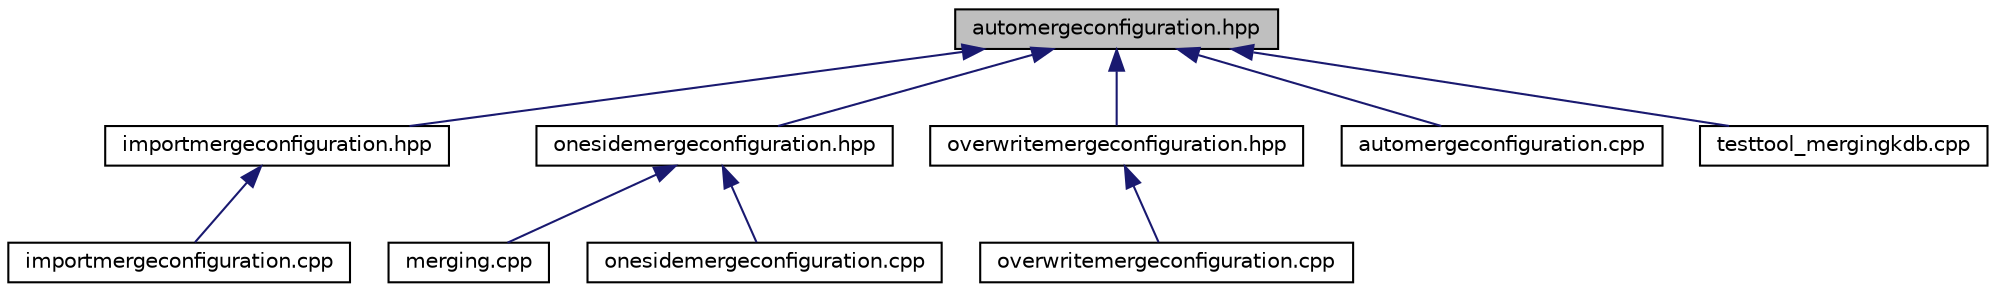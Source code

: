 digraph "automergeconfiguration.hpp"
{
  edge [fontname="Helvetica",fontsize="10",labelfontname="Helvetica",labelfontsize="10"];
  node [fontname="Helvetica",fontsize="10",shape=record];
  Node27 [label="automergeconfiguration.hpp",height=0.2,width=0.4,color="black", fillcolor="grey75", style="filled", fontcolor="black"];
  Node27 -> Node28 [dir="back",color="midnightblue",fontsize="10",style="solid",fontname="Helvetica"];
  Node28 [label="importmergeconfiguration.hpp",height=0.2,width=0.4,color="black", fillcolor="white", style="filled",URL="$importmergeconfiguration_8hpp.html",tooltip="A configuration for a simple automerge and guaranteed conflict resolution by one side. "];
  Node28 -> Node29 [dir="back",color="midnightblue",fontsize="10",style="solid",fontname="Helvetica"];
  Node29 [label="importmergeconfiguration.cpp",height=0.2,width=0.4,color="black", fillcolor="white", style="filled",URL="$importmergeconfiguration_8cpp.html"];
  Node27 -> Node30 [dir="back",color="midnightblue",fontsize="10",style="solid",fontname="Helvetica"];
  Node30 [label="onesidemergeconfiguration.hpp",height=0.2,width=0.4,color="black", fillcolor="white", style="filled",URL="$onesidemergeconfiguration_8hpp.html",tooltip="A configuration for a simple automerge and guaranteed conflict resolution by one side. "];
  Node30 -> Node31 [dir="back",color="midnightblue",fontsize="10",style="solid",fontname="Helvetica"];
  Node31 [label="merging.cpp",height=0.2,width=0.4,color="black", fillcolor="white", style="filled",URL="$merging_8cpp.html"];
  Node30 -> Node32 [dir="back",color="midnightblue",fontsize="10",style="solid",fontname="Helvetica"];
  Node32 [label="onesidemergeconfiguration.cpp",height=0.2,width=0.4,color="black", fillcolor="white", style="filled",URL="$onesidemergeconfiguration_8cpp.html"];
  Node27 -> Node33 [dir="back",color="midnightblue",fontsize="10",style="solid",fontname="Helvetica"];
  Node33 [label="overwritemergeconfiguration.hpp",height=0.2,width=0.4,color="black", fillcolor="white", style="filled",URL="$overwritemergeconfiguration_8hpp.html",tooltip="A configuration for a simple automerge and guaranteed conflict resolution by one side. "];
  Node33 -> Node34 [dir="back",color="midnightblue",fontsize="10",style="solid",fontname="Helvetica"];
  Node34 [label="overwritemergeconfiguration.cpp",height=0.2,width=0.4,color="black", fillcolor="white", style="filled",URL="$overwritemergeconfiguration_8cpp.html"];
  Node27 -> Node35 [dir="back",color="midnightblue",fontsize="10",style="solid",fontname="Helvetica"];
  Node35 [label="automergeconfiguration.cpp",height=0.2,width=0.4,color="black", fillcolor="white", style="filled",URL="$automergeconfiguration_8cpp.html"];
  Node27 -> Node36 [dir="back",color="midnightblue",fontsize="10",style="solid",fontname="Helvetica"];
  Node36 [label="testtool_mergingkdb.cpp",height=0.2,width=0.4,color="black", fillcolor="white", style="filled",URL="$testtool__mergingkdb_8cpp.html",tooltip="Tests for MergingKDB. "];
}
